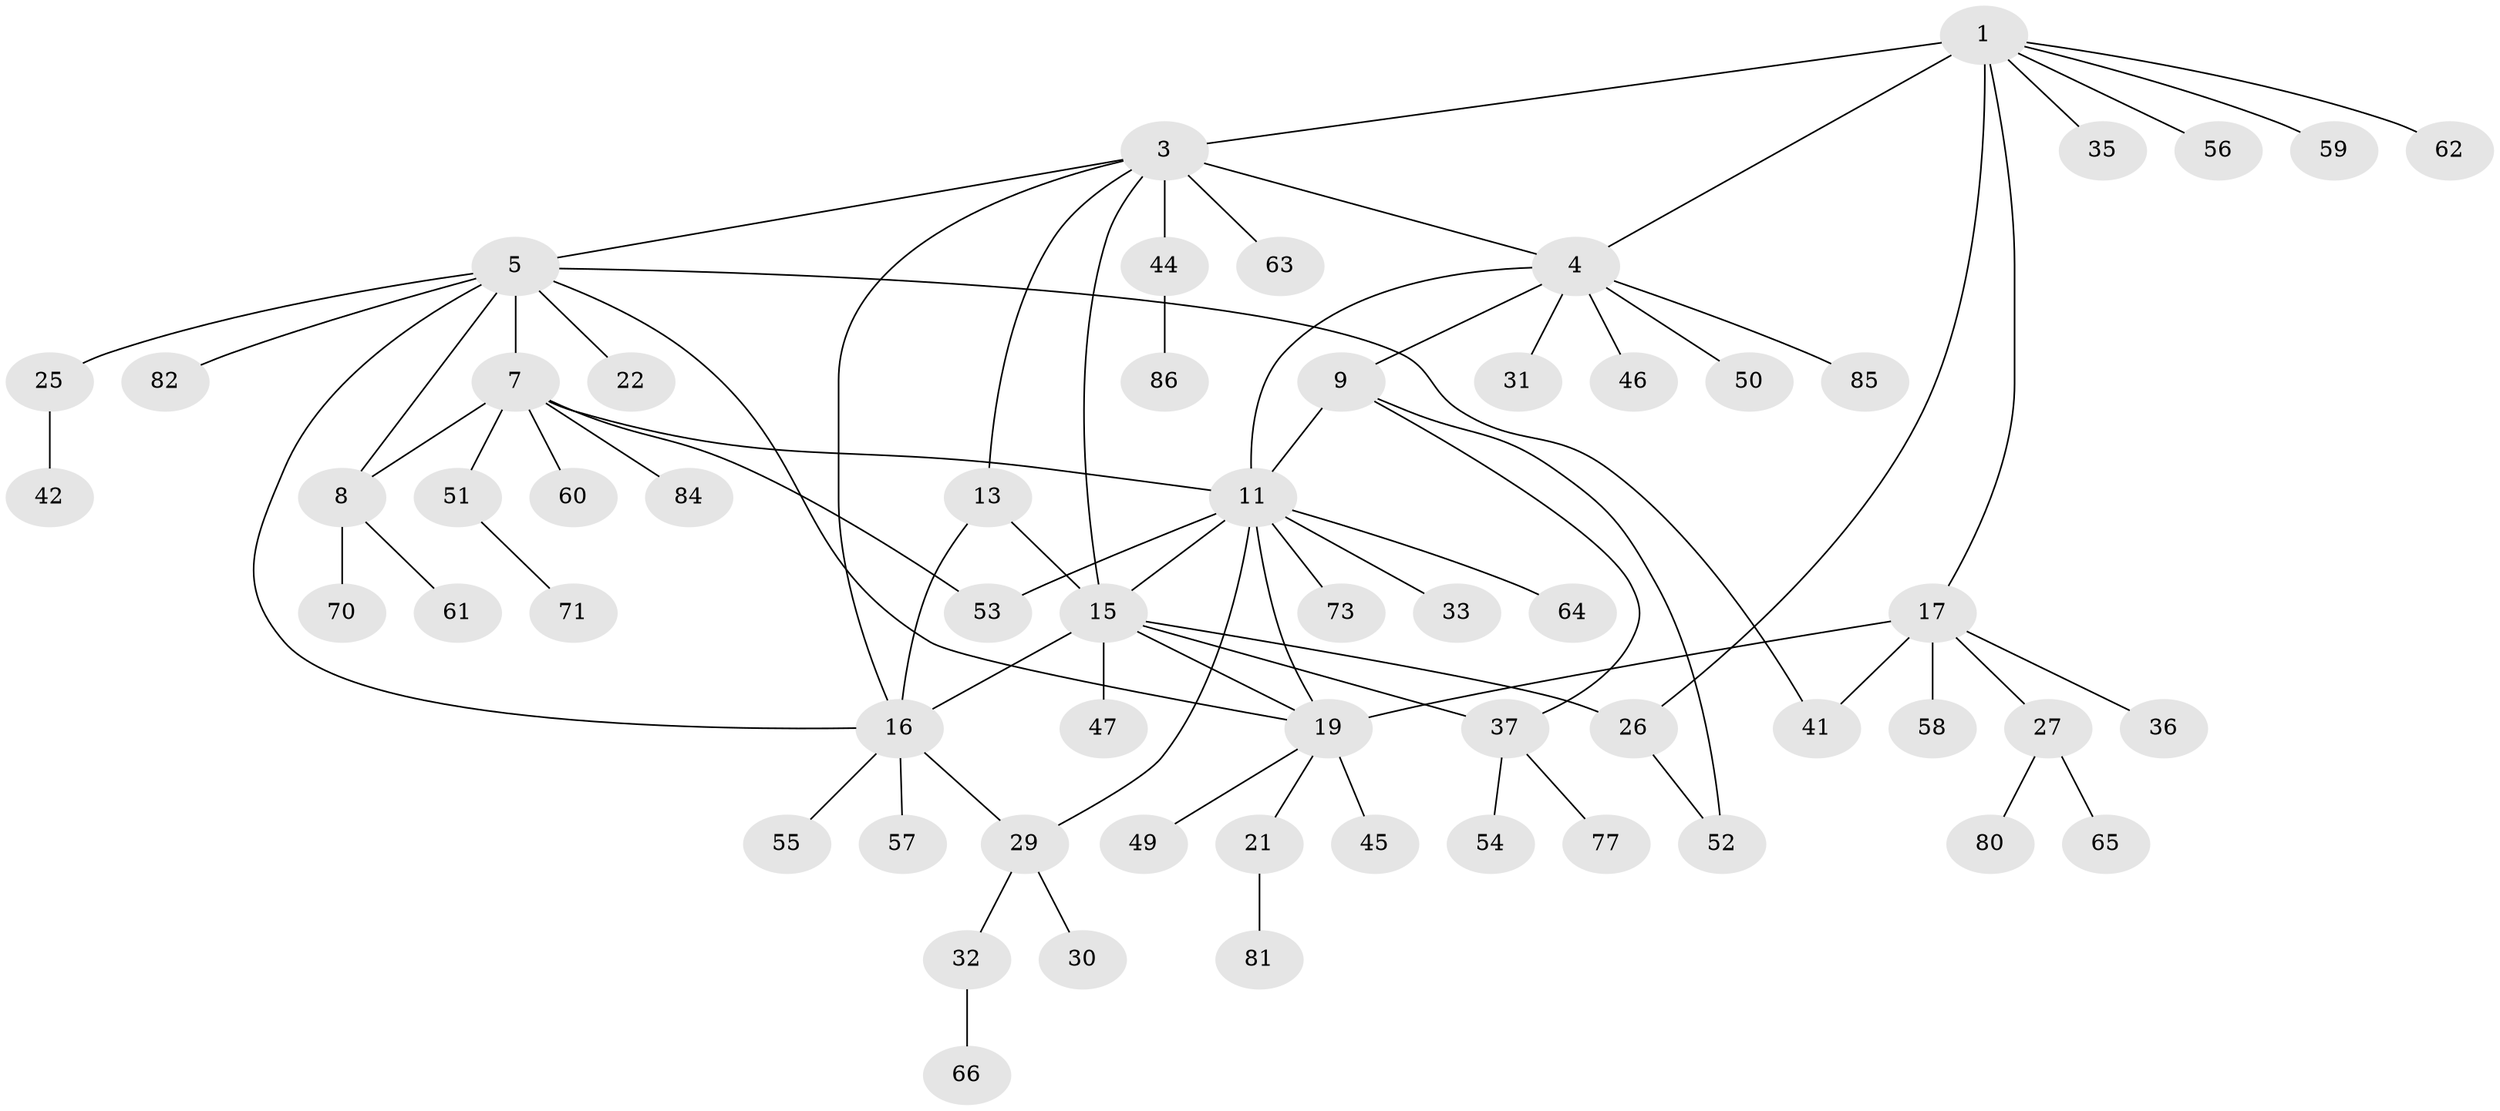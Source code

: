 // Generated by graph-tools (version 1.1) at 2025/52/02/27/25 19:52:18]
// undirected, 60 vertices, 77 edges
graph export_dot {
graph [start="1"]
  node [color=gray90,style=filled];
  1 [super="+2"];
  3 [super="+14"];
  4 [super="+10"];
  5 [super="+6"];
  7 [super="+23"];
  8 [super="+24"];
  9 [super="+28"];
  11 [super="+12"];
  13 [super="+43"];
  15 [super="+79"];
  16 [super="+34"];
  17 [super="+18"];
  19 [super="+20"];
  21 [super="+78"];
  22;
  25;
  26;
  27 [super="+40"];
  29 [super="+38"];
  30 [super="+48"];
  31;
  32;
  33;
  35 [super="+39"];
  36;
  37 [super="+83"];
  41 [super="+72"];
  42;
  44;
  45;
  46;
  47;
  49;
  50 [super="+75"];
  51;
  52 [super="+76"];
  53 [super="+68"];
  54;
  55;
  56 [super="+67"];
  57;
  58;
  59;
  60;
  61 [super="+74"];
  62;
  63;
  64 [super="+69"];
  65;
  66;
  70;
  71;
  73;
  77;
  80;
  81;
  82;
  84;
  85;
  86;
  1 -- 3 [weight=2];
  1 -- 4 [weight=2];
  1 -- 59;
  1 -- 62;
  1 -- 17;
  1 -- 35;
  1 -- 56;
  1 -- 26;
  3 -- 4;
  3 -- 44;
  3 -- 63;
  3 -- 16;
  3 -- 13;
  3 -- 15;
  3 -- 5;
  4 -- 31;
  4 -- 46;
  4 -- 50;
  4 -- 85;
  4 -- 9;
  4 -- 11 [weight=2];
  5 -- 7 [weight=2];
  5 -- 8 [weight=2];
  5 -- 16;
  5 -- 82;
  5 -- 22;
  5 -- 25;
  5 -- 19;
  5 -- 41;
  7 -- 8;
  7 -- 53;
  7 -- 60;
  7 -- 11;
  7 -- 51;
  7 -- 84;
  8 -- 61;
  8 -- 70;
  9 -- 11 [weight=2];
  9 -- 37;
  9 -- 52;
  11 -- 19;
  11 -- 33;
  11 -- 64;
  11 -- 73;
  11 -- 53;
  11 -- 29;
  11 -- 15;
  13 -- 15;
  13 -- 16;
  15 -- 16;
  15 -- 19;
  15 -- 26;
  15 -- 37;
  15 -- 47;
  16 -- 29;
  16 -- 55;
  16 -- 57;
  17 -- 19 [weight=4];
  17 -- 41;
  17 -- 58;
  17 -- 36;
  17 -- 27;
  19 -- 21;
  19 -- 49;
  19 -- 45;
  21 -- 81;
  25 -- 42;
  26 -- 52;
  27 -- 65;
  27 -- 80;
  29 -- 30;
  29 -- 32;
  32 -- 66;
  37 -- 54;
  37 -- 77;
  44 -- 86;
  51 -- 71;
}

